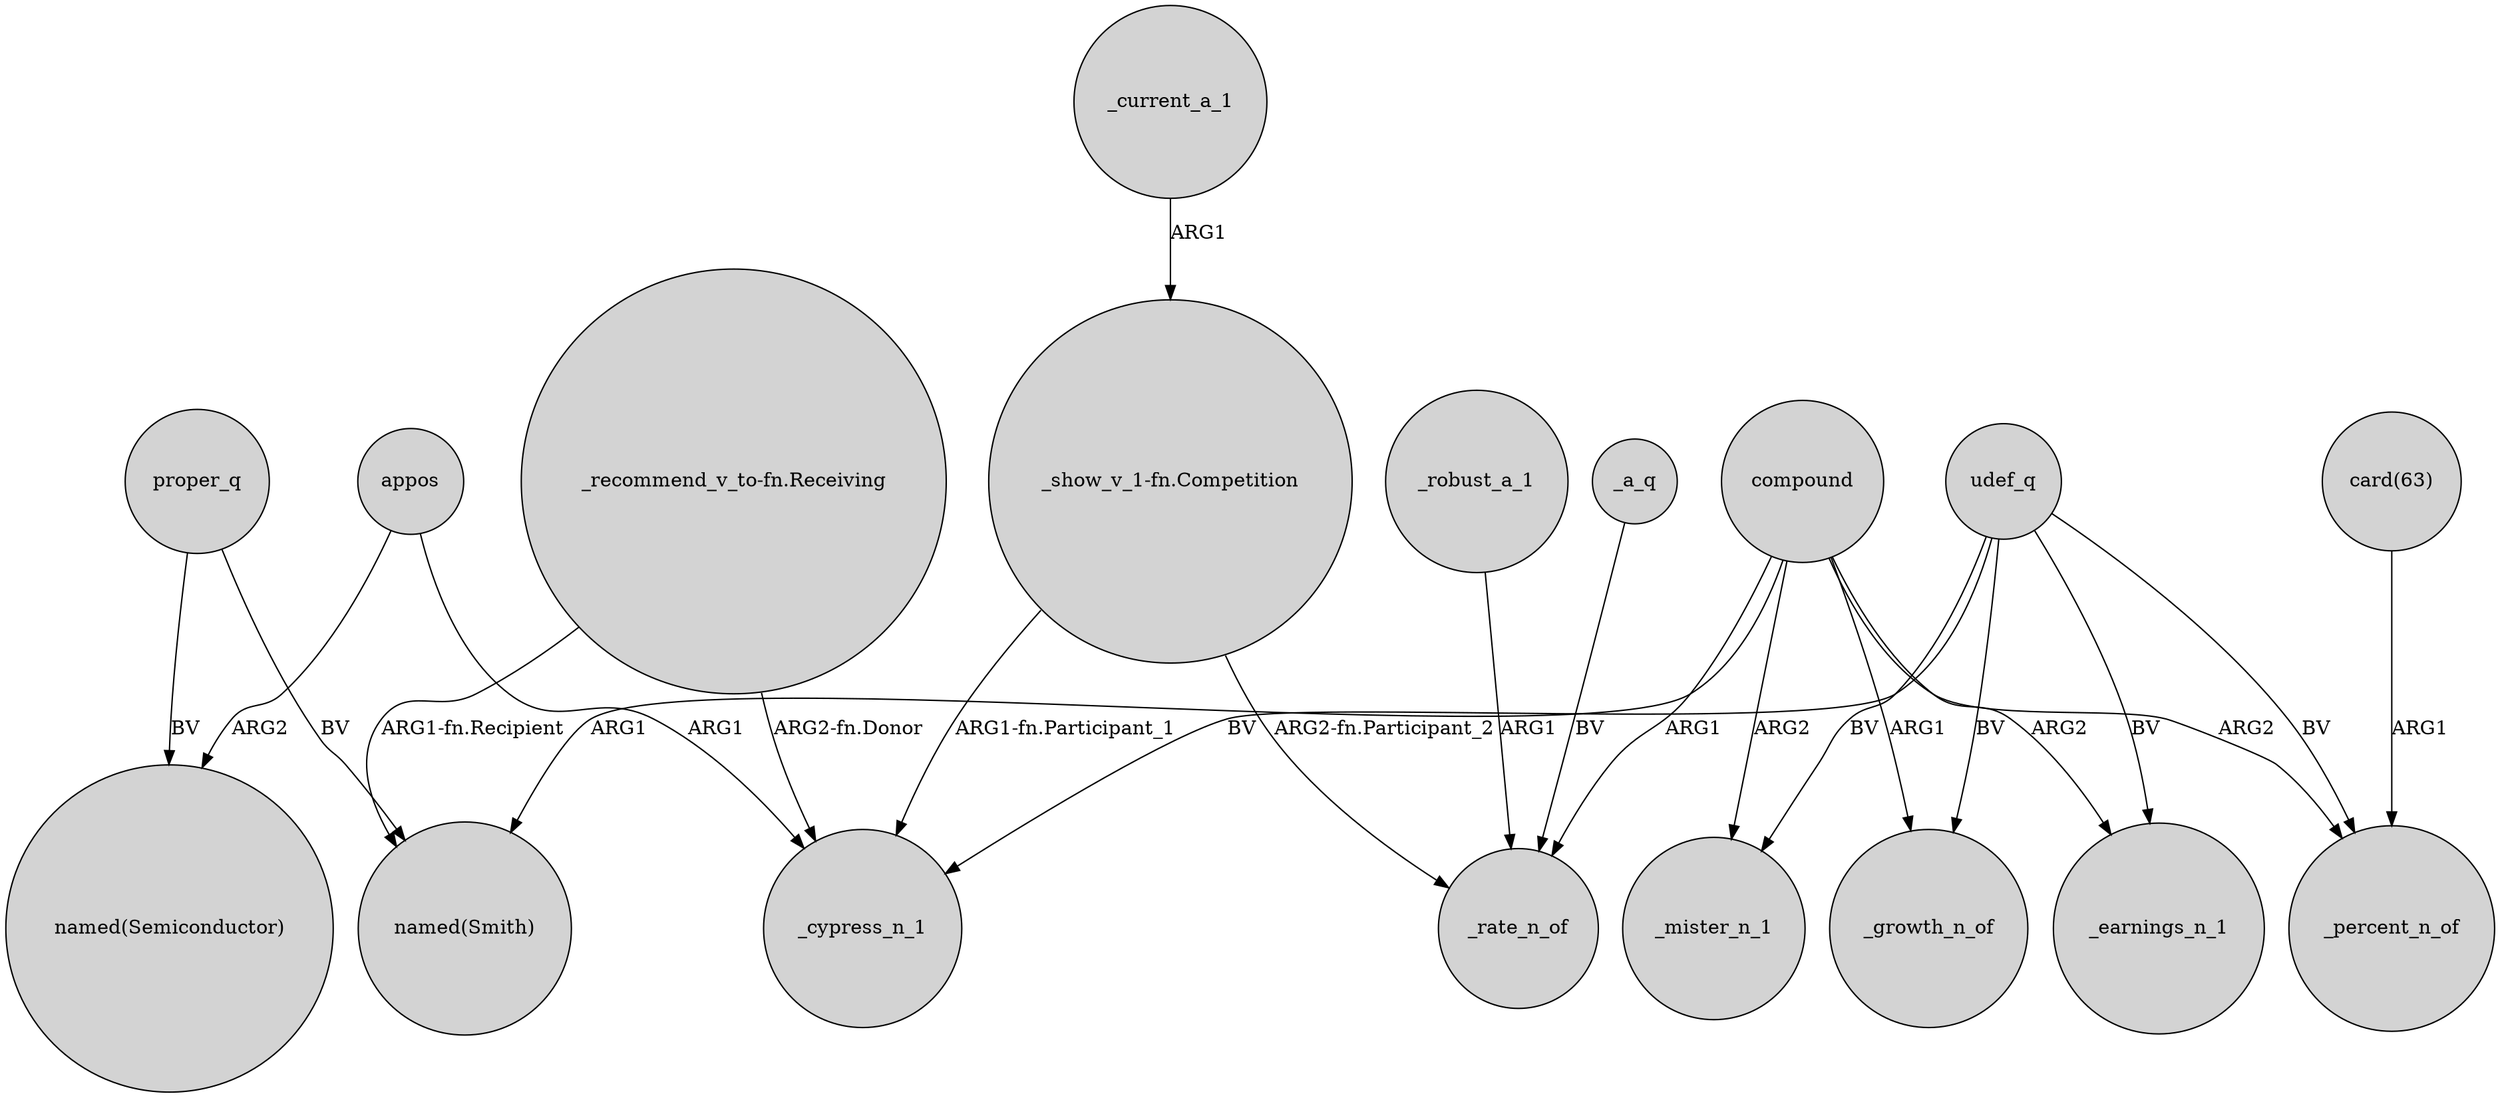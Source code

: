 digraph {
	node [shape=circle style=filled]
	appos -> "named(Semiconductor)" [label=ARG2]
	compound -> _mister_n_1 [label=ARG2]
	"_show_v_1-fn.Competition" -> _cypress_n_1 [label="ARG1-fn.Participant_1"]
	proper_q -> "named(Semiconductor)" [label=BV]
	proper_q -> "named(Smith)" [label=BV]
	"_recommend_v_to-fn.Receiving" -> _cypress_n_1 [label="ARG2-fn.Donor"]
	_robust_a_1 -> _rate_n_of [label=ARG1]
	compound -> _rate_n_of [label=ARG1]
	udef_q -> _mister_n_1 [label=BV]
	compound -> "named(Smith)" [label=ARG1]
	"_show_v_1-fn.Competition" -> _rate_n_of [label="ARG2-fn.Participant_2"]
	compound -> _earnings_n_1 [label=ARG2]
	udef_q -> _earnings_n_1 [label=BV]
	udef_q -> _percent_n_of [label=BV]
	_current_a_1 -> "_show_v_1-fn.Competition" [label=ARG1]
	compound -> _percent_n_of [label=ARG2]
	"card(63)" -> _percent_n_of [label=ARG1]
	udef_q -> _cypress_n_1 [label=BV]
	"_recommend_v_to-fn.Receiving" -> "named(Smith)" [label="ARG1-fn.Recipient"]
	appos -> _cypress_n_1 [label=ARG1]
	udef_q -> _growth_n_of [label=BV]
	compound -> _growth_n_of [label=ARG1]
	_a_q -> _rate_n_of [label=BV]
}
